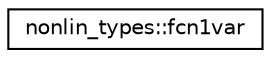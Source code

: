 digraph "Graphical Class Hierarchy"
{
  edge [fontname="Helvetica",fontsize="10",labelfontname="Helvetica",labelfontsize="10"];
  node [fontname="Helvetica",fontsize="10",shape=record];
  rankdir="LR";
  Node0 [label="nonlin_types::fcn1var",height=0.2,width=0.4,color="black", fillcolor="white", style="filled",URL="$interfacenonlin__types_1_1fcn1var.html",tooltip="Describes a function of one variable. "];
}
